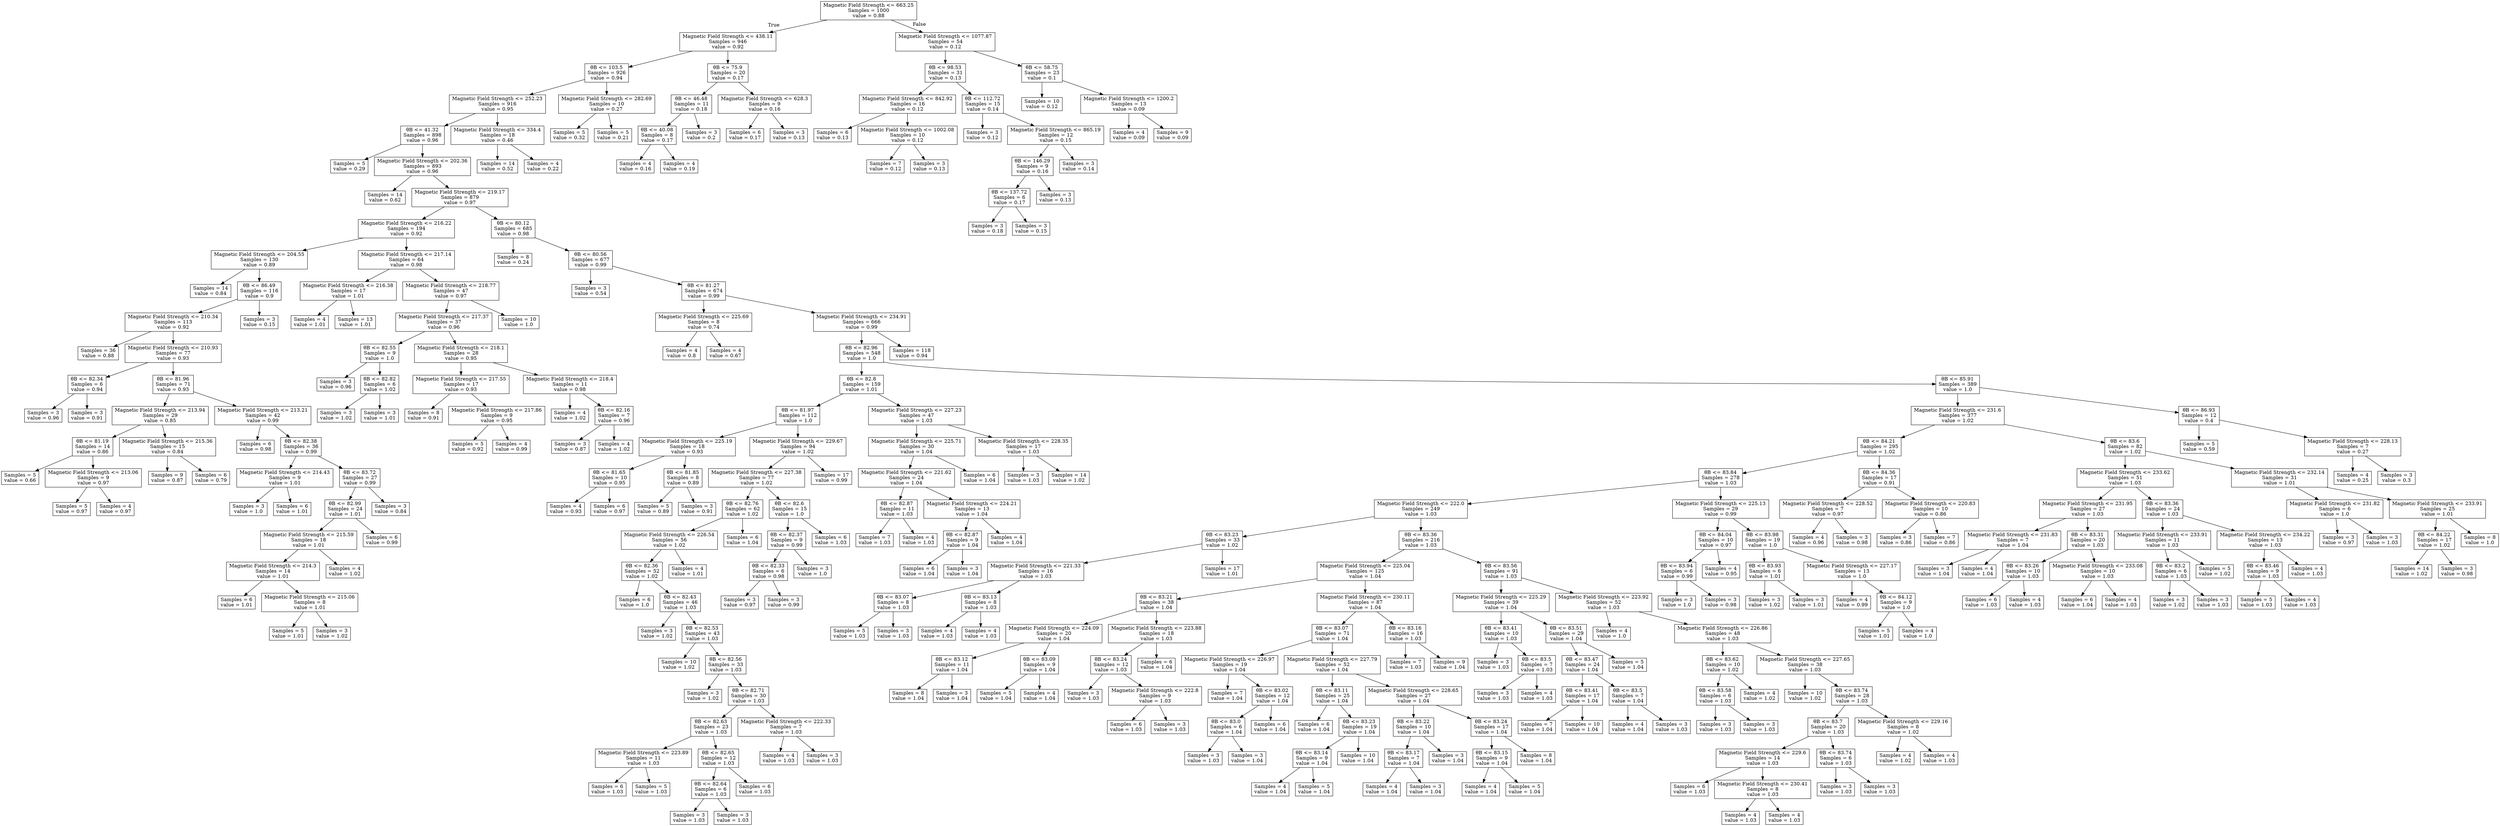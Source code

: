 digraph Tree {
node [shape=box] ;
0 [label="Magnetic Field Strength <= 663.25\nSamples = 1000\nvalue = 0.88"] ;
1 [label="Magnetic Field Strength <= 438.11\nSamples = 946\nvalue = 0.92"] ;
0 -> 1 [labeldistance=2.5, labelangle=45, headlabel="True"] ;
2 [label="&theta;B <= 103.5\nSamples = 926\nvalue = 0.94"] ;
1 -> 2 ;
3 [label="Magnetic Field Strength <= 252.23\nSamples = 916\nvalue = 0.95"] ;
2 -> 3 ;
4 [label="&theta;B <= 41.32\nSamples = 898\nvalue = 0.96"] ;
3 -> 4 ;
5 [label="Samples = 5\nvalue = 0.29"] ;
4 -> 5 ;
6 [label="Magnetic Field Strength <= 202.36\nSamples = 893\nvalue = 0.96"] ;
4 -> 6 ;
7 [label="Samples = 14\nvalue = 0.62"] ;
6 -> 7 ;
8 [label="Magnetic Field Strength <= 219.17\nSamples = 879\nvalue = 0.97"] ;
6 -> 8 ;
9 [label="Magnetic Field Strength <= 216.22\nSamples = 194\nvalue = 0.92"] ;
8 -> 9 ;
10 [label="Magnetic Field Strength <= 204.55\nSamples = 130\nvalue = 0.89"] ;
9 -> 10 ;
11 [label="Samples = 14\nvalue = 0.84"] ;
10 -> 11 ;
12 [label="&theta;B <= 86.49\nSamples = 116\nvalue = 0.9"] ;
10 -> 12 ;
13 [label="Magnetic Field Strength <= 210.34\nSamples = 113\nvalue = 0.92"] ;
12 -> 13 ;
14 [label="Samples = 36\nvalue = 0.88"] ;
13 -> 14 ;
15 [label="Magnetic Field Strength <= 210.93\nSamples = 77\nvalue = 0.93"] ;
13 -> 15 ;
16 [label="&theta;B <= 82.34\nSamples = 6\nvalue = 0.94"] ;
15 -> 16 ;
17 [label="Samples = 3\nvalue = 0.96"] ;
16 -> 17 ;
18 [label="Samples = 3\nvalue = 0.91"] ;
16 -> 18 ;
19 [label="&theta;B <= 81.96\nSamples = 71\nvalue = 0.93"] ;
15 -> 19 ;
20 [label="Magnetic Field Strength <= 213.94\nSamples = 29\nvalue = 0.85"] ;
19 -> 20 ;
21 [label="&theta;B <= 81.19\nSamples = 14\nvalue = 0.86"] ;
20 -> 21 ;
22 [label="Samples = 5\nvalue = 0.66"] ;
21 -> 22 ;
23 [label="Magnetic Field Strength <= 213.06\nSamples = 9\nvalue = 0.97"] ;
21 -> 23 ;
24 [label="Samples = 5\nvalue = 0.97"] ;
23 -> 24 ;
25 [label="Samples = 4\nvalue = 0.97"] ;
23 -> 25 ;
26 [label="Magnetic Field Strength <= 215.36\nSamples = 15\nvalue = 0.84"] ;
20 -> 26 ;
27 [label="Samples = 9\nvalue = 0.87"] ;
26 -> 27 ;
28 [label="Samples = 6\nvalue = 0.79"] ;
26 -> 28 ;
29 [label="Magnetic Field Strength <= 213.21\nSamples = 42\nvalue = 0.99"] ;
19 -> 29 ;
30 [label="Samples = 6\nvalue = 0.98"] ;
29 -> 30 ;
31 [label="&theta;B <= 82.38\nSamples = 36\nvalue = 0.99"] ;
29 -> 31 ;
32 [label="Magnetic Field Strength <= 214.43\nSamples = 9\nvalue = 1.01"] ;
31 -> 32 ;
33 [label="Samples = 3\nvalue = 1.0"] ;
32 -> 33 ;
34 [label="Samples = 6\nvalue = 1.01"] ;
32 -> 34 ;
35 [label="&theta;B <= 83.72\nSamples = 27\nvalue = 0.99"] ;
31 -> 35 ;
36 [label="&theta;B <= 82.99\nSamples = 24\nvalue = 1.01"] ;
35 -> 36 ;
37 [label="Magnetic Field Strength <= 215.59\nSamples = 18\nvalue = 1.01"] ;
36 -> 37 ;
38 [label="Magnetic Field Strength <= 214.3\nSamples = 14\nvalue = 1.01"] ;
37 -> 38 ;
39 [label="Samples = 6\nvalue = 1.01"] ;
38 -> 39 ;
40 [label="Magnetic Field Strength <= 215.06\nSamples = 8\nvalue = 1.01"] ;
38 -> 40 ;
41 [label="Samples = 5\nvalue = 1.01"] ;
40 -> 41 ;
42 [label="Samples = 3\nvalue = 1.02"] ;
40 -> 42 ;
43 [label="Samples = 4\nvalue = 1.02"] ;
37 -> 43 ;
44 [label="Samples = 6\nvalue = 0.99"] ;
36 -> 44 ;
45 [label="Samples = 3\nvalue = 0.84"] ;
35 -> 45 ;
46 [label="Samples = 3\nvalue = 0.15"] ;
12 -> 46 ;
47 [label="Magnetic Field Strength <= 217.14\nSamples = 64\nvalue = 0.98"] ;
9 -> 47 ;
48 [label="Magnetic Field Strength <= 216.38\nSamples = 17\nvalue = 1.01"] ;
47 -> 48 ;
49 [label="Samples = 4\nvalue = 1.01"] ;
48 -> 49 ;
50 [label="Samples = 13\nvalue = 1.01"] ;
48 -> 50 ;
51 [label="Magnetic Field Strength <= 218.77\nSamples = 47\nvalue = 0.97"] ;
47 -> 51 ;
52 [label="Magnetic Field Strength <= 217.37\nSamples = 37\nvalue = 0.96"] ;
51 -> 52 ;
53 [label="&theta;B <= 82.55\nSamples = 9\nvalue = 1.0"] ;
52 -> 53 ;
54 [label="Samples = 3\nvalue = 0.96"] ;
53 -> 54 ;
55 [label="&theta;B <= 82.82\nSamples = 6\nvalue = 1.02"] ;
53 -> 55 ;
56 [label="Samples = 3\nvalue = 1.02"] ;
55 -> 56 ;
57 [label="Samples = 3\nvalue = 1.01"] ;
55 -> 57 ;
58 [label="Magnetic Field Strength <= 218.1\nSamples = 28\nvalue = 0.95"] ;
52 -> 58 ;
59 [label="Magnetic Field Strength <= 217.55\nSamples = 17\nvalue = 0.93"] ;
58 -> 59 ;
60 [label="Samples = 8\nvalue = 0.91"] ;
59 -> 60 ;
61 [label="Magnetic Field Strength <= 217.86\nSamples = 9\nvalue = 0.95"] ;
59 -> 61 ;
62 [label="Samples = 5\nvalue = 0.92"] ;
61 -> 62 ;
63 [label="Samples = 4\nvalue = 0.99"] ;
61 -> 63 ;
64 [label="Magnetic Field Strength <= 218.4\nSamples = 11\nvalue = 0.98"] ;
58 -> 64 ;
65 [label="Samples = 4\nvalue = 1.02"] ;
64 -> 65 ;
66 [label="&theta;B <= 82.16\nSamples = 7\nvalue = 0.96"] ;
64 -> 66 ;
67 [label="Samples = 3\nvalue = 0.87"] ;
66 -> 67 ;
68 [label="Samples = 4\nvalue = 1.02"] ;
66 -> 68 ;
69 [label="Samples = 10\nvalue = 1.0"] ;
51 -> 69 ;
70 [label="&theta;B <= 80.12\nSamples = 685\nvalue = 0.98"] ;
8 -> 70 ;
71 [label="Samples = 8\nvalue = 0.24"] ;
70 -> 71 ;
72 [label="&theta;B <= 80.56\nSamples = 677\nvalue = 0.99"] ;
70 -> 72 ;
73 [label="Samples = 3\nvalue = 0.54"] ;
72 -> 73 ;
74 [label="&theta;B <= 81.27\nSamples = 674\nvalue = 0.99"] ;
72 -> 74 ;
75 [label="Magnetic Field Strength <= 225.69\nSamples = 8\nvalue = 0.74"] ;
74 -> 75 ;
76 [label="Samples = 4\nvalue = 0.8"] ;
75 -> 76 ;
77 [label="Samples = 4\nvalue = 0.67"] ;
75 -> 77 ;
78 [label="Magnetic Field Strength <= 234.91\nSamples = 666\nvalue = 0.99"] ;
74 -> 78 ;
79 [label="&theta;B <= 82.96\nSamples = 548\nvalue = 1.0"] ;
78 -> 79 ;
80 [label="&theta;B <= 82.8\nSamples = 159\nvalue = 1.01"] ;
79 -> 80 ;
81 [label="&theta;B <= 81.97\nSamples = 112\nvalue = 1.0"] ;
80 -> 81 ;
82 [label="Magnetic Field Strength <= 225.19\nSamples = 18\nvalue = 0.93"] ;
81 -> 82 ;
83 [label="&theta;B <= 81.65\nSamples = 10\nvalue = 0.95"] ;
82 -> 83 ;
84 [label="Samples = 4\nvalue = 0.93"] ;
83 -> 84 ;
85 [label="Samples = 6\nvalue = 0.97"] ;
83 -> 85 ;
86 [label="&theta;B <= 81.85\nSamples = 8\nvalue = 0.89"] ;
82 -> 86 ;
87 [label="Samples = 5\nvalue = 0.89"] ;
86 -> 87 ;
88 [label="Samples = 3\nvalue = 0.91"] ;
86 -> 88 ;
89 [label="Magnetic Field Strength <= 229.67\nSamples = 94\nvalue = 1.02"] ;
81 -> 89 ;
90 [label="Magnetic Field Strength <= 227.38\nSamples = 77\nvalue = 1.02"] ;
89 -> 90 ;
91 [label="&theta;B <= 82.76\nSamples = 62\nvalue = 1.02"] ;
90 -> 91 ;
92 [label="Magnetic Field Strength <= 226.54\nSamples = 56\nvalue = 1.02"] ;
91 -> 92 ;
93 [label="&theta;B <= 82.36\nSamples = 52\nvalue = 1.02"] ;
92 -> 93 ;
94 [label="Samples = 6\nvalue = 1.0"] ;
93 -> 94 ;
95 [label="&theta;B <= 82.43\nSamples = 46\nvalue = 1.03"] ;
93 -> 95 ;
96 [label="Samples = 3\nvalue = 1.02"] ;
95 -> 96 ;
97 [label="&theta;B <= 82.53\nSamples = 43\nvalue = 1.03"] ;
95 -> 97 ;
98 [label="Samples = 10\nvalue = 1.02"] ;
97 -> 98 ;
99 [label="&theta;B <= 82.56\nSamples = 33\nvalue = 1.03"] ;
97 -> 99 ;
100 [label="Samples = 3\nvalue = 1.02"] ;
99 -> 100 ;
101 [label="&theta;B <= 82.71\nSamples = 30\nvalue = 1.03"] ;
99 -> 101 ;
102 [label="&theta;B <= 82.63\nSamples = 23\nvalue = 1.03"] ;
101 -> 102 ;
103 [label="Magnetic Field Strength <= 223.89\nSamples = 11\nvalue = 1.03"] ;
102 -> 103 ;
104 [label="Samples = 6\nvalue = 1.03"] ;
103 -> 104 ;
105 [label="Samples = 5\nvalue = 1.03"] ;
103 -> 105 ;
106 [label="&theta;B <= 82.65\nSamples = 12\nvalue = 1.03"] ;
102 -> 106 ;
107 [label="&theta;B <= 82.64\nSamples = 6\nvalue = 1.03"] ;
106 -> 107 ;
108 [label="Samples = 3\nvalue = 1.03"] ;
107 -> 108 ;
109 [label="Samples = 3\nvalue = 1.03"] ;
107 -> 109 ;
110 [label="Samples = 6\nvalue = 1.03"] ;
106 -> 110 ;
111 [label="Magnetic Field Strength <= 222.33\nSamples = 7\nvalue = 1.03"] ;
101 -> 111 ;
112 [label="Samples = 4\nvalue = 1.03"] ;
111 -> 112 ;
113 [label="Samples = 3\nvalue = 1.03"] ;
111 -> 113 ;
114 [label="Samples = 4\nvalue = 1.01"] ;
92 -> 114 ;
115 [label="Samples = 6\nvalue = 1.04"] ;
91 -> 115 ;
116 [label="&theta;B <= 82.6\nSamples = 15\nvalue = 1.0"] ;
90 -> 116 ;
117 [label="&theta;B <= 82.37\nSamples = 9\nvalue = 0.99"] ;
116 -> 117 ;
118 [label="&theta;B <= 82.33\nSamples = 6\nvalue = 0.98"] ;
117 -> 118 ;
119 [label="Samples = 3\nvalue = 0.97"] ;
118 -> 119 ;
120 [label="Samples = 3\nvalue = 0.99"] ;
118 -> 120 ;
121 [label="Samples = 3\nvalue = 1.0"] ;
117 -> 121 ;
122 [label="Samples = 6\nvalue = 1.03"] ;
116 -> 122 ;
123 [label="Samples = 17\nvalue = 0.99"] ;
89 -> 123 ;
124 [label="Magnetic Field Strength <= 227.23\nSamples = 47\nvalue = 1.03"] ;
80 -> 124 ;
125 [label="Magnetic Field Strength <= 225.71\nSamples = 30\nvalue = 1.04"] ;
124 -> 125 ;
126 [label="Magnetic Field Strength <= 221.62\nSamples = 24\nvalue = 1.04"] ;
125 -> 126 ;
127 [label="&theta;B <= 82.87\nSamples = 11\nvalue = 1.03"] ;
126 -> 127 ;
128 [label="Samples = 7\nvalue = 1.03"] ;
127 -> 128 ;
129 [label="Samples = 4\nvalue = 1.03"] ;
127 -> 129 ;
130 [label="Magnetic Field Strength <= 224.21\nSamples = 13\nvalue = 1.04"] ;
126 -> 130 ;
131 [label="&theta;B <= 82.87\nSamples = 9\nvalue = 1.04"] ;
130 -> 131 ;
132 [label="Samples = 6\nvalue = 1.04"] ;
131 -> 132 ;
133 [label="Samples = 3\nvalue = 1.04"] ;
131 -> 133 ;
134 [label="Samples = 4\nvalue = 1.04"] ;
130 -> 134 ;
135 [label="Samples = 6\nvalue = 1.04"] ;
125 -> 135 ;
136 [label="Magnetic Field Strength <= 228.35\nSamples = 17\nvalue = 1.03"] ;
124 -> 136 ;
137 [label="Samples = 3\nvalue = 1.03"] ;
136 -> 137 ;
138 [label="Samples = 14\nvalue = 1.02"] ;
136 -> 138 ;
139 [label="&theta;B <= 85.91\nSamples = 389\nvalue = 1.0"] ;
79 -> 139 ;
140 [label="Magnetic Field Strength <= 231.6\nSamples = 377\nvalue = 1.02"] ;
139 -> 140 ;
141 [label="&theta;B <= 84.21\nSamples = 295\nvalue = 1.02"] ;
140 -> 141 ;
142 [label="&theta;B <= 83.84\nSamples = 278\nvalue = 1.03"] ;
141 -> 142 ;
143 [label="Magnetic Field Strength <= 222.0\nSamples = 249\nvalue = 1.03"] ;
142 -> 143 ;
144 [label="&theta;B <= 83.23\nSamples = 33\nvalue = 1.02"] ;
143 -> 144 ;
145 [label="Magnetic Field Strength <= 221.33\nSamples = 16\nvalue = 1.03"] ;
144 -> 145 ;
146 [label="&theta;B <= 83.07\nSamples = 8\nvalue = 1.03"] ;
145 -> 146 ;
147 [label="Samples = 5\nvalue = 1.03"] ;
146 -> 147 ;
148 [label="Samples = 3\nvalue = 1.03"] ;
146 -> 148 ;
149 [label="&theta;B <= 83.13\nSamples = 8\nvalue = 1.03"] ;
145 -> 149 ;
150 [label="Samples = 4\nvalue = 1.03"] ;
149 -> 150 ;
151 [label="Samples = 4\nvalue = 1.03"] ;
149 -> 151 ;
152 [label="Samples = 17\nvalue = 1.01"] ;
144 -> 152 ;
153 [label="&theta;B <= 83.36\nSamples = 216\nvalue = 1.03"] ;
143 -> 153 ;
154 [label="Magnetic Field Strength <= 225.04\nSamples = 125\nvalue = 1.04"] ;
153 -> 154 ;
155 [label="&theta;B <= 83.21\nSamples = 38\nvalue = 1.04"] ;
154 -> 155 ;
156 [label="Magnetic Field Strength <= 224.09\nSamples = 20\nvalue = 1.04"] ;
155 -> 156 ;
157 [label="&theta;B <= 83.12\nSamples = 11\nvalue = 1.04"] ;
156 -> 157 ;
158 [label="Samples = 8\nvalue = 1.04"] ;
157 -> 158 ;
159 [label="Samples = 3\nvalue = 1.04"] ;
157 -> 159 ;
160 [label="&theta;B <= 83.09\nSamples = 9\nvalue = 1.04"] ;
156 -> 160 ;
161 [label="Samples = 5\nvalue = 1.04"] ;
160 -> 161 ;
162 [label="Samples = 4\nvalue = 1.04"] ;
160 -> 162 ;
163 [label="Magnetic Field Strength <= 223.88\nSamples = 18\nvalue = 1.03"] ;
155 -> 163 ;
164 [label="&theta;B <= 83.24\nSamples = 12\nvalue = 1.03"] ;
163 -> 164 ;
165 [label="Samples = 3\nvalue = 1.03"] ;
164 -> 165 ;
166 [label="Magnetic Field Strength <= 222.8\nSamples = 9\nvalue = 1.03"] ;
164 -> 166 ;
167 [label="Samples = 6\nvalue = 1.03"] ;
166 -> 167 ;
168 [label="Samples = 3\nvalue = 1.03"] ;
166 -> 168 ;
169 [label="Samples = 6\nvalue = 1.04"] ;
163 -> 169 ;
170 [label="Magnetic Field Strength <= 230.11\nSamples = 87\nvalue = 1.04"] ;
154 -> 170 ;
171 [label="&theta;B <= 83.07\nSamples = 71\nvalue = 1.04"] ;
170 -> 171 ;
172 [label="Magnetic Field Strength <= 226.97\nSamples = 19\nvalue = 1.04"] ;
171 -> 172 ;
173 [label="Samples = 7\nvalue = 1.04"] ;
172 -> 173 ;
174 [label="&theta;B <= 83.02\nSamples = 12\nvalue = 1.04"] ;
172 -> 174 ;
175 [label="&theta;B <= 83.0\nSamples = 6\nvalue = 1.04"] ;
174 -> 175 ;
176 [label="Samples = 3\nvalue = 1.03"] ;
175 -> 176 ;
177 [label="Samples = 3\nvalue = 1.04"] ;
175 -> 177 ;
178 [label="Samples = 6\nvalue = 1.04"] ;
174 -> 178 ;
179 [label="Magnetic Field Strength <= 227.79\nSamples = 52\nvalue = 1.04"] ;
171 -> 179 ;
180 [label="&theta;B <= 83.11\nSamples = 25\nvalue = 1.04"] ;
179 -> 180 ;
181 [label="Samples = 6\nvalue = 1.04"] ;
180 -> 181 ;
182 [label="&theta;B <= 83.23\nSamples = 19\nvalue = 1.04"] ;
180 -> 182 ;
183 [label="&theta;B <= 83.14\nSamples = 9\nvalue = 1.04"] ;
182 -> 183 ;
184 [label="Samples = 4\nvalue = 1.04"] ;
183 -> 184 ;
185 [label="Samples = 5\nvalue = 1.04"] ;
183 -> 185 ;
186 [label="Samples = 10\nvalue = 1.04"] ;
182 -> 186 ;
187 [label="Magnetic Field Strength <= 228.65\nSamples = 27\nvalue = 1.04"] ;
179 -> 187 ;
188 [label="&theta;B <= 83.22\nSamples = 10\nvalue = 1.04"] ;
187 -> 188 ;
189 [label="&theta;B <= 83.17\nSamples = 7\nvalue = 1.04"] ;
188 -> 189 ;
190 [label="Samples = 4\nvalue = 1.04"] ;
189 -> 190 ;
191 [label="Samples = 3\nvalue = 1.04"] ;
189 -> 191 ;
192 [label="Samples = 3\nvalue = 1.04"] ;
188 -> 192 ;
193 [label="&theta;B <= 83.24\nSamples = 17\nvalue = 1.04"] ;
187 -> 193 ;
194 [label="&theta;B <= 83.15\nSamples = 9\nvalue = 1.04"] ;
193 -> 194 ;
195 [label="Samples = 4\nvalue = 1.04"] ;
194 -> 195 ;
196 [label="Samples = 5\nvalue = 1.04"] ;
194 -> 196 ;
197 [label="Samples = 8\nvalue = 1.04"] ;
193 -> 197 ;
198 [label="&theta;B <= 83.16\nSamples = 16\nvalue = 1.03"] ;
170 -> 198 ;
199 [label="Samples = 7\nvalue = 1.03"] ;
198 -> 199 ;
200 [label="Samples = 9\nvalue = 1.04"] ;
198 -> 200 ;
201 [label="&theta;B <= 83.56\nSamples = 91\nvalue = 1.03"] ;
153 -> 201 ;
202 [label="Magnetic Field Strength <= 225.29\nSamples = 39\nvalue = 1.04"] ;
201 -> 202 ;
203 [label="&theta;B <= 83.41\nSamples = 10\nvalue = 1.03"] ;
202 -> 203 ;
204 [label="Samples = 3\nvalue = 1.03"] ;
203 -> 204 ;
205 [label="&theta;B <= 83.5\nSamples = 7\nvalue = 1.03"] ;
203 -> 205 ;
206 [label="Samples = 3\nvalue = 1.03"] ;
205 -> 206 ;
207 [label="Samples = 4\nvalue = 1.03"] ;
205 -> 207 ;
208 [label="&theta;B <= 83.51\nSamples = 29\nvalue = 1.04"] ;
202 -> 208 ;
209 [label="&theta;B <= 83.47\nSamples = 24\nvalue = 1.04"] ;
208 -> 209 ;
210 [label="&theta;B <= 83.41\nSamples = 17\nvalue = 1.04"] ;
209 -> 210 ;
211 [label="Samples = 7\nvalue = 1.04"] ;
210 -> 211 ;
212 [label="Samples = 10\nvalue = 1.04"] ;
210 -> 212 ;
213 [label="&theta;B <= 83.5\nSamples = 7\nvalue = 1.04"] ;
209 -> 213 ;
214 [label="Samples = 4\nvalue = 1.04"] ;
213 -> 214 ;
215 [label="Samples = 3\nvalue = 1.03"] ;
213 -> 215 ;
216 [label="Samples = 5\nvalue = 1.04"] ;
208 -> 216 ;
217 [label="Magnetic Field Strength <= 223.92\nSamples = 52\nvalue = 1.03"] ;
201 -> 217 ;
218 [label="Samples = 4\nvalue = 1.0"] ;
217 -> 218 ;
219 [label="Magnetic Field Strength <= 226.86\nSamples = 48\nvalue = 1.03"] ;
217 -> 219 ;
220 [label="&theta;B <= 83.62\nSamples = 10\nvalue = 1.02"] ;
219 -> 220 ;
221 [label="&theta;B <= 83.58\nSamples = 6\nvalue = 1.03"] ;
220 -> 221 ;
222 [label="Samples = 3\nvalue = 1.03"] ;
221 -> 222 ;
223 [label="Samples = 3\nvalue = 1.03"] ;
221 -> 223 ;
224 [label="Samples = 4\nvalue = 1.02"] ;
220 -> 224 ;
225 [label="Magnetic Field Strength <= 227.65\nSamples = 38\nvalue = 1.03"] ;
219 -> 225 ;
226 [label="Samples = 10\nvalue = 1.02"] ;
225 -> 226 ;
227 [label="&theta;B <= 83.74\nSamples = 28\nvalue = 1.03"] ;
225 -> 227 ;
228 [label="&theta;B <= 83.7\nSamples = 20\nvalue = 1.03"] ;
227 -> 228 ;
229 [label="Magnetic Field Strength <= 229.6\nSamples = 14\nvalue = 1.03"] ;
228 -> 229 ;
230 [label="Samples = 6\nvalue = 1.03"] ;
229 -> 230 ;
231 [label="Magnetic Field Strength <= 230.41\nSamples = 8\nvalue = 1.03"] ;
229 -> 231 ;
232 [label="Samples = 4\nvalue = 1.03"] ;
231 -> 232 ;
233 [label="Samples = 4\nvalue = 1.03"] ;
231 -> 233 ;
234 [label="&theta;B <= 83.74\nSamples = 6\nvalue = 1.03"] ;
228 -> 234 ;
235 [label="Samples = 3\nvalue = 1.03"] ;
234 -> 235 ;
236 [label="Samples = 3\nvalue = 1.03"] ;
234 -> 236 ;
237 [label="Magnetic Field Strength <= 229.16\nSamples = 8\nvalue = 1.02"] ;
227 -> 237 ;
238 [label="Samples = 4\nvalue = 1.02"] ;
237 -> 238 ;
239 [label="Samples = 4\nvalue = 1.03"] ;
237 -> 239 ;
240 [label="Magnetic Field Strength <= 225.13\nSamples = 29\nvalue = 0.99"] ;
142 -> 240 ;
241 [label="&theta;B <= 84.04\nSamples = 10\nvalue = 0.97"] ;
240 -> 241 ;
242 [label="&theta;B <= 83.94\nSamples = 6\nvalue = 0.99"] ;
241 -> 242 ;
243 [label="Samples = 3\nvalue = 1.0"] ;
242 -> 243 ;
244 [label="Samples = 3\nvalue = 0.98"] ;
242 -> 244 ;
245 [label="Samples = 4\nvalue = 0.95"] ;
241 -> 245 ;
246 [label="&theta;B <= 83.98\nSamples = 19\nvalue = 1.0"] ;
240 -> 246 ;
247 [label="&theta;B <= 83.93\nSamples = 6\nvalue = 1.01"] ;
246 -> 247 ;
248 [label="Samples = 3\nvalue = 1.02"] ;
247 -> 248 ;
249 [label="Samples = 3\nvalue = 1.01"] ;
247 -> 249 ;
250 [label="Magnetic Field Strength <= 227.17\nSamples = 13\nvalue = 1.0"] ;
246 -> 250 ;
251 [label="Samples = 4\nvalue = 0.99"] ;
250 -> 251 ;
252 [label="&theta;B <= 84.12\nSamples = 9\nvalue = 1.0"] ;
250 -> 252 ;
253 [label="Samples = 5\nvalue = 1.01"] ;
252 -> 253 ;
254 [label="Samples = 4\nvalue = 1.0"] ;
252 -> 254 ;
255 [label="&theta;B <= 84.36\nSamples = 17\nvalue = 0.91"] ;
141 -> 255 ;
256 [label="Magnetic Field Strength <= 228.52\nSamples = 7\nvalue = 0.97"] ;
255 -> 256 ;
257 [label="Samples = 4\nvalue = 0.96"] ;
256 -> 257 ;
258 [label="Samples = 3\nvalue = 0.98"] ;
256 -> 258 ;
259 [label="Magnetic Field Strength <= 220.83\nSamples = 10\nvalue = 0.86"] ;
255 -> 259 ;
260 [label="Samples = 3\nvalue = 0.86"] ;
259 -> 260 ;
261 [label="Samples = 7\nvalue = 0.86"] ;
259 -> 261 ;
262 [label="&theta;B <= 83.6\nSamples = 82\nvalue = 1.02"] ;
140 -> 262 ;
263 [label="Magnetic Field Strength <= 233.62\nSamples = 51\nvalue = 1.03"] ;
262 -> 263 ;
264 [label="Magnetic Field Strength <= 231.95\nSamples = 27\nvalue = 1.03"] ;
263 -> 264 ;
265 [label="Magnetic Field Strength <= 231.83\nSamples = 7\nvalue = 1.04"] ;
264 -> 265 ;
266 [label="Samples = 3\nvalue = 1.04"] ;
265 -> 266 ;
267 [label="Samples = 4\nvalue = 1.04"] ;
265 -> 267 ;
268 [label="&theta;B <= 83.31\nSamples = 20\nvalue = 1.03"] ;
264 -> 268 ;
269 [label="&theta;B <= 83.26\nSamples = 10\nvalue = 1.03"] ;
268 -> 269 ;
270 [label="Samples = 6\nvalue = 1.03"] ;
269 -> 270 ;
271 [label="Samples = 4\nvalue = 1.03"] ;
269 -> 271 ;
272 [label="Magnetic Field Strength <= 233.08\nSamples = 10\nvalue = 1.03"] ;
268 -> 272 ;
273 [label="Samples = 6\nvalue = 1.04"] ;
272 -> 273 ;
274 [label="Samples = 4\nvalue = 1.03"] ;
272 -> 274 ;
275 [label="&theta;B <= 83.36\nSamples = 24\nvalue = 1.03"] ;
263 -> 275 ;
276 [label="Magnetic Field Strength <= 233.91\nSamples = 11\nvalue = 1.03"] ;
275 -> 276 ;
277 [label="&theta;B <= 83.2\nSamples = 6\nvalue = 1.03"] ;
276 -> 277 ;
278 [label="Samples = 3\nvalue = 1.02"] ;
277 -> 278 ;
279 [label="Samples = 3\nvalue = 1.03"] ;
277 -> 279 ;
280 [label="Samples = 5\nvalue = 1.02"] ;
276 -> 280 ;
281 [label="Magnetic Field Strength <= 234.22\nSamples = 13\nvalue = 1.03"] ;
275 -> 281 ;
282 [label="&theta;B <= 83.46\nSamples = 9\nvalue = 1.03"] ;
281 -> 282 ;
283 [label="Samples = 5\nvalue = 1.03"] ;
282 -> 283 ;
284 [label="Samples = 4\nvalue = 1.03"] ;
282 -> 284 ;
285 [label="Samples = 4\nvalue = 1.03"] ;
281 -> 285 ;
286 [label="Magnetic Field Strength <= 232.14\nSamples = 31\nvalue = 1.01"] ;
262 -> 286 ;
287 [label="Magnetic Field Strength <= 231.82\nSamples = 6\nvalue = 1.0"] ;
286 -> 287 ;
288 [label="Samples = 3\nvalue = 0.97"] ;
287 -> 288 ;
289 [label="Samples = 3\nvalue = 1.03"] ;
287 -> 289 ;
290 [label="Magnetic Field Strength <= 233.91\nSamples = 25\nvalue = 1.01"] ;
286 -> 290 ;
291 [label="&theta;B <= 84.22\nSamples = 17\nvalue = 1.02"] ;
290 -> 291 ;
292 [label="Samples = 14\nvalue = 1.02"] ;
291 -> 292 ;
293 [label="Samples = 3\nvalue = 0.98"] ;
291 -> 293 ;
294 [label="Samples = 8\nvalue = 1.0"] ;
290 -> 294 ;
295 [label="&theta;B <= 86.93\nSamples = 12\nvalue = 0.4"] ;
139 -> 295 ;
296 [label="Samples = 5\nvalue = 0.59"] ;
295 -> 296 ;
297 [label="Magnetic Field Strength <= 228.13\nSamples = 7\nvalue = 0.27"] ;
295 -> 297 ;
298 [label="Samples = 4\nvalue = 0.25"] ;
297 -> 298 ;
299 [label="Samples = 3\nvalue = 0.3"] ;
297 -> 299 ;
300 [label="Samples = 118\nvalue = 0.94"] ;
78 -> 300 ;
301 [label="Magnetic Field Strength <= 334.4\nSamples = 18\nvalue = 0.46"] ;
3 -> 301 ;
302 [label="Samples = 14\nvalue = 0.52"] ;
301 -> 302 ;
303 [label="Samples = 4\nvalue = 0.22"] ;
301 -> 303 ;
304 [label="Magnetic Field Strength <= 282.69\nSamples = 10\nvalue = 0.27"] ;
2 -> 304 ;
305 [label="Samples = 5\nvalue = 0.32"] ;
304 -> 305 ;
306 [label="Samples = 5\nvalue = 0.21"] ;
304 -> 306 ;
307 [label="&theta;B <= 75.9\nSamples = 20\nvalue = 0.17"] ;
1 -> 307 ;
308 [label="&theta;B <= 46.48\nSamples = 11\nvalue = 0.18"] ;
307 -> 308 ;
309 [label="&theta;B <= 40.08\nSamples = 8\nvalue = 0.17"] ;
308 -> 309 ;
310 [label="Samples = 4\nvalue = 0.16"] ;
309 -> 310 ;
311 [label="Samples = 4\nvalue = 0.19"] ;
309 -> 311 ;
312 [label="Samples = 3\nvalue = 0.2"] ;
308 -> 312 ;
313 [label="Magnetic Field Strength <= 628.3\nSamples = 9\nvalue = 0.16"] ;
307 -> 313 ;
314 [label="Samples = 6\nvalue = 0.17"] ;
313 -> 314 ;
315 [label="Samples = 3\nvalue = 0.13"] ;
313 -> 315 ;
316 [label="Magnetic Field Strength <= 1077.87\nSamples = 54\nvalue = 0.12"] ;
0 -> 316 [labeldistance=2.5, labelangle=-45, headlabel="False"] ;
317 [label="&theta;B <= 98.53\nSamples = 31\nvalue = 0.13"] ;
316 -> 317 ;
318 [label="Magnetic Field Strength <= 842.92\nSamples = 16\nvalue = 0.12"] ;
317 -> 318 ;
319 [label="Samples = 6\nvalue = 0.13"] ;
318 -> 319 ;
320 [label="Magnetic Field Strength <= 1002.08\nSamples = 10\nvalue = 0.12"] ;
318 -> 320 ;
321 [label="Samples = 7\nvalue = 0.12"] ;
320 -> 321 ;
322 [label="Samples = 3\nvalue = 0.13"] ;
320 -> 322 ;
323 [label="&theta;B <= 112.72\nSamples = 15\nvalue = 0.14"] ;
317 -> 323 ;
324 [label="Samples = 3\nvalue = 0.12"] ;
323 -> 324 ;
325 [label="Magnetic Field Strength <= 865.19\nSamples = 12\nvalue = 0.15"] ;
323 -> 325 ;
326 [label="&theta;B <= 146.29\nSamples = 9\nvalue = 0.16"] ;
325 -> 326 ;
327 [label="&theta;B <= 137.72\nSamples = 6\nvalue = 0.17"] ;
326 -> 327 ;
328 [label="Samples = 3\nvalue = 0.18"] ;
327 -> 328 ;
329 [label="Samples = 3\nvalue = 0.15"] ;
327 -> 329 ;
330 [label="Samples = 3\nvalue = 0.13"] ;
326 -> 330 ;
331 [label="Samples = 3\nvalue = 0.14"] ;
325 -> 331 ;
332 [label="&theta;B <= 58.75\nSamples = 23\nvalue = 0.1"] ;
316 -> 332 ;
333 [label="Samples = 10\nvalue = 0.12"] ;
332 -> 333 ;
334 [label="Magnetic Field Strength <= 1200.2\nSamples = 13\nvalue = 0.09"] ;
332 -> 334 ;
335 [label="Samples = 4\nvalue = 0.09"] ;
334 -> 335 ;
336 [label="Samples = 9\nvalue = 0.09"] ;
334 -> 336 ;
}